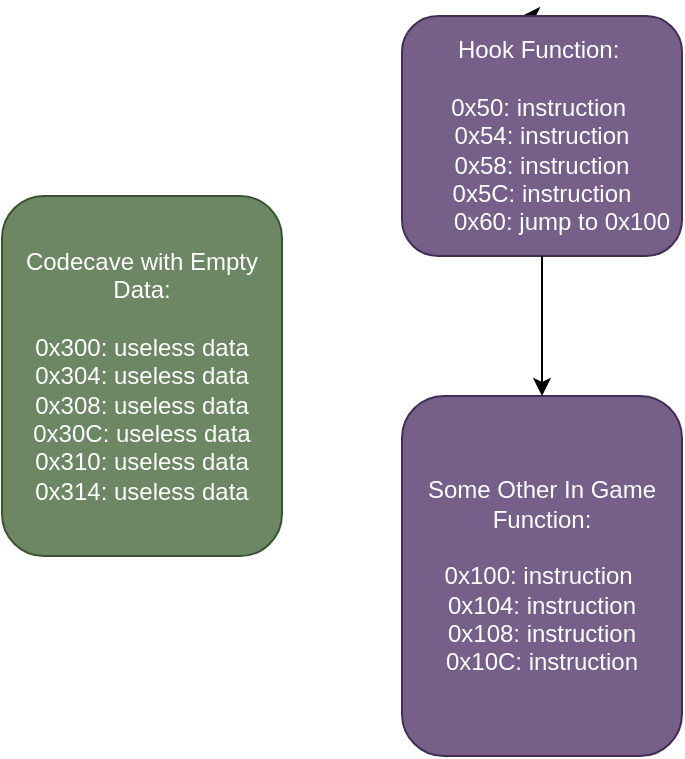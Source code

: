 <mxfile>
    <diagram id="ZQPx3XUf6edGNfIJdI9X" name="Page-1">
        <mxGraphModel dx="746" dy="667" grid="1" gridSize="10" guides="1" tooltips="1" connect="1" arrows="1" fold="1" page="1" pageScale="1" pageWidth="850" pageHeight="1100" math="0" shadow="0">
            <root>
                <mxCell id="0"/>
                <mxCell id="1" parent="0"/>
                <mxCell id="2" value="Codecave with Empty Data:&lt;br&gt;&lt;br&gt;0x300: useless data&lt;br&gt;0x304: useless data&lt;br&gt;0x308: useless data&lt;br&gt;0x30C: useless data 0x310: useless data&lt;br&gt;&amp;nbsp; &amp;nbsp; 0x314: useless data&amp;nbsp;&amp;nbsp; &amp;nbsp;" style="rounded=1;whiteSpace=wrap;html=1;fillColor=#6d8764;fontColor=#ffffff;strokeColor=#3A5431;" parent="1" vertex="1">
                    <mxGeometry x="70" y="180" width="140" height="180" as="geometry"/>
                </mxCell>
                <mxCell id="3" value="Some Other In Game Function:&lt;br&gt;&lt;br&gt;0x100: instruction&amp;nbsp;&lt;br&gt;0x104: instruction&lt;br&gt;0x108: instruction&lt;br&gt;0x10C: instruction" style="rounded=1;whiteSpace=wrap;html=1;fillColor=#76608a;strokeColor=#432D57;fontColor=#ffffff;" parent="1" vertex="1">
                    <mxGeometry x="270" y="280" width="140" height="180" as="geometry"/>
                </mxCell>
                <mxCell id="6" style="edgeStyle=none;html=1;exitX=0.5;exitY=0;exitDx=0;exitDy=0;" parent="1" source="4" edge="1">
                    <mxGeometry relative="1" as="geometry">
                        <mxPoint x="330" y="90" as="targetPoint"/>
                    </mxGeometry>
                </mxCell>
                <mxCell id="4" value="Hook Function:&amp;nbsp;&lt;br&gt;&lt;br&gt;0x50: instruction&amp;nbsp;&lt;br&gt;0x54: instruction&lt;br&gt;0x58: instruction&lt;br&gt;0x5C: instruction&lt;br&gt;&amp;nbsp; &amp;nbsp; &amp;nbsp; 0x60: jump to 0x100" style="rounded=1;whiteSpace=wrap;html=1;fillColor=#76608a;fontColor=#ffffff;strokeColor=#432D57;" parent="1" vertex="1">
                    <mxGeometry x="270" y="90" width="140" height="120" as="geometry"/>
                </mxCell>
                <mxCell id="5" value="" style="curved=1;endArrow=classic;html=1;entryX=0.5;entryY=0;entryDx=0;entryDy=0;" parent="1" source="4" target="3" edge="1">
                    <mxGeometry width="50" height="50" relative="1" as="geometry">
                        <mxPoint x="340" y="260" as="sourcePoint"/>
                        <mxPoint x="240" y="250" as="targetPoint"/>
                    </mxGeometry>
                </mxCell>
            </root>
        </mxGraphModel>
    </diagram>
</mxfile>